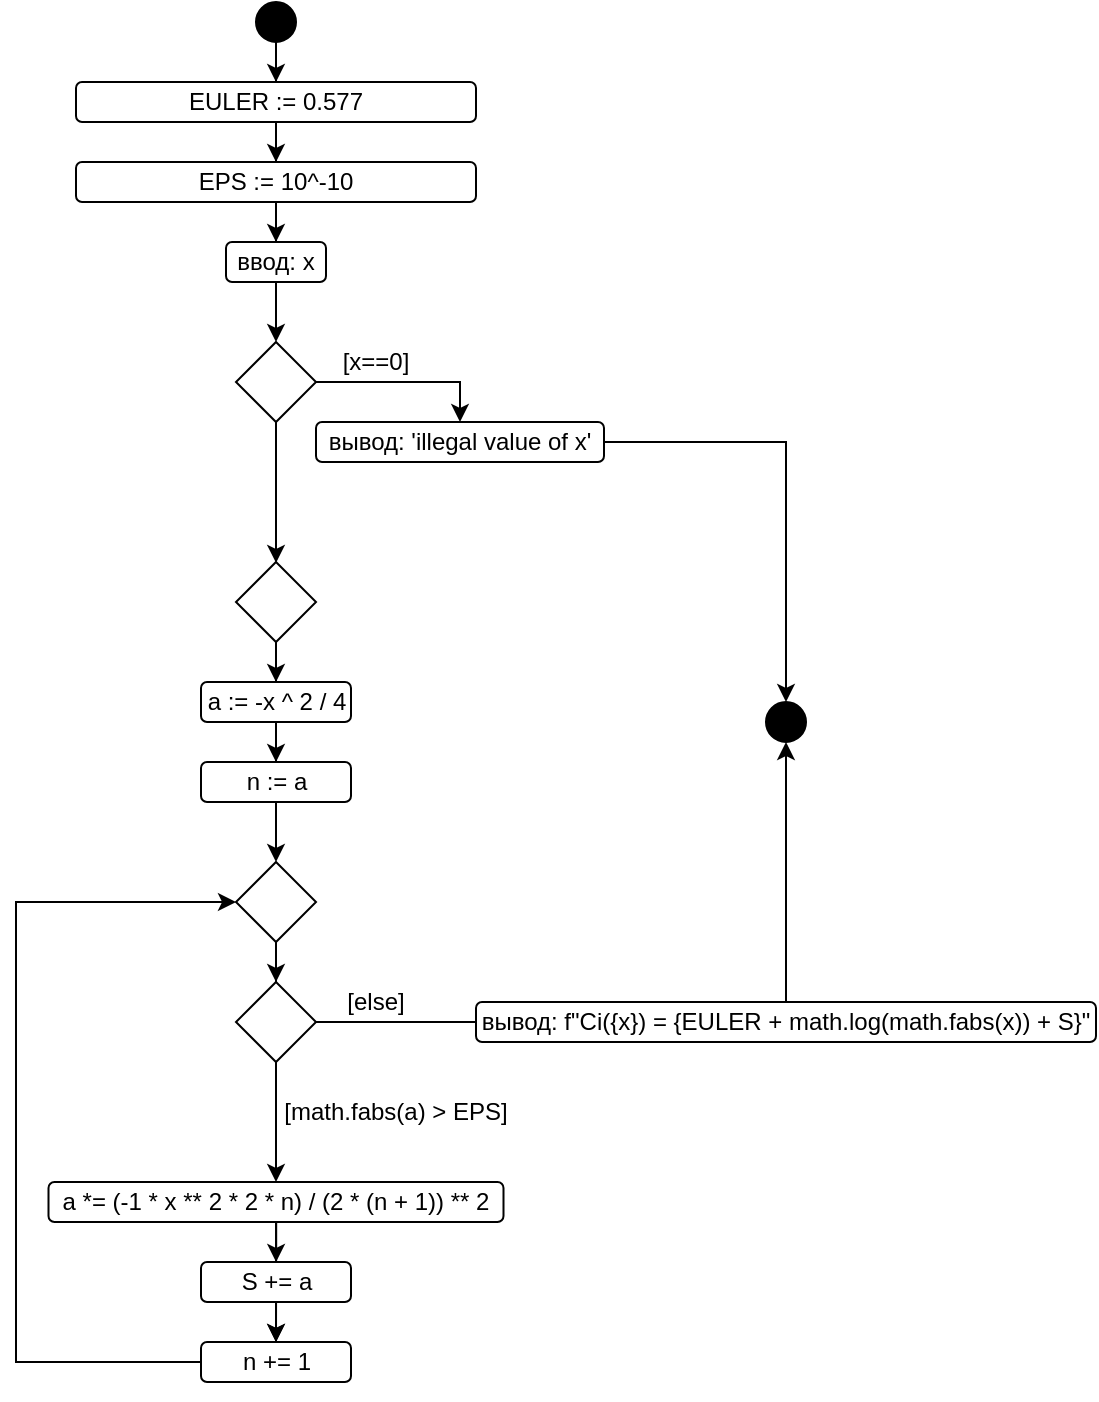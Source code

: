 <mxfile version="17.4.0" type="device"><diagram id="SqyRhHp8FWdGV2ehRhfR" name="Page-1"><mxGraphModel dx="358" dy="495" grid="1" gridSize="10" guides="1" tooltips="1" connect="1" arrows="1" fold="1" page="1" pageScale="1" pageWidth="827" pageHeight="1169" math="0" shadow="0"><root><mxCell id="0"/><mxCell id="1" parent="0"/><mxCell id="ft6eQYMFYYLUF8Cga9Hg-4" style="edgeStyle=orthogonalEdgeStyle;rounded=0;orthogonalLoop=1;jettySize=auto;html=1;entryX=0.5;entryY=0;entryDx=0;entryDy=0;fontFamily=Helvetica;fontColor=#000000;" edge="1" parent="1" source="ft6eQYMFYYLUF8Cga9Hg-1" target="ft6eQYMFYYLUF8Cga9Hg-2"><mxGeometry relative="1" as="geometry"/></mxCell><mxCell id="ft6eQYMFYYLUF8Cga9Hg-1" value="" style="ellipse;whiteSpace=wrap;html=1;aspect=fixed;fillColor=#000000;" vertex="1" parent="1"><mxGeometry x="430" y="30" width="20" height="20" as="geometry"/></mxCell><mxCell id="ft6eQYMFYYLUF8Cga9Hg-5" style="edgeStyle=orthogonalEdgeStyle;rounded=0;orthogonalLoop=1;jettySize=auto;html=1;entryX=0.5;entryY=0;entryDx=0;entryDy=0;fontFamily=Helvetica;fontColor=#000000;" edge="1" parent="1" source="ft6eQYMFYYLUF8Cga9Hg-2" target="ft6eQYMFYYLUF8Cga9Hg-3"><mxGeometry relative="1" as="geometry"/></mxCell><mxCell id="ft6eQYMFYYLUF8Cga9Hg-2" value="&lt;pre&gt;&lt;font face=&quot;Helvetica&quot;&gt;EULER := 0.577&lt;/font&gt;&lt;/pre&gt;" style="rounded=1;whiteSpace=wrap;html=1;" vertex="1" parent="1"><mxGeometry x="340" y="70" width="200" height="20" as="geometry"/></mxCell><mxCell id="ft6eQYMFYYLUF8Cga9Hg-7" style="edgeStyle=orthogonalEdgeStyle;rounded=0;orthogonalLoop=1;jettySize=auto;html=1;entryX=0.5;entryY=0;entryDx=0;entryDy=0;fontFamily=Helvetica;fontColor=#000000;" edge="1" parent="1" source="ft6eQYMFYYLUF8Cga9Hg-3" target="ft6eQYMFYYLUF8Cga9Hg-6"><mxGeometry relative="1" as="geometry"/></mxCell><mxCell id="ft6eQYMFYYLUF8Cga9Hg-3" value="&lt;pre&gt;&lt;font face=&quot;Helvetica&quot;&gt;EPS := 10^-10&lt;/font&gt;&lt;/pre&gt;" style="rounded=1;whiteSpace=wrap;html=1;" vertex="1" parent="1"><mxGeometry x="340" y="110" width="200" height="20" as="geometry"/></mxCell><mxCell id="ft6eQYMFYYLUF8Cga9Hg-9" style="edgeStyle=orthogonalEdgeStyle;rounded=0;orthogonalLoop=1;jettySize=auto;html=1;entryX=0.5;entryY=0;entryDx=0;entryDy=0;fontFamily=Helvetica;fontColor=#000000;" edge="1" parent="1" source="ft6eQYMFYYLUF8Cga9Hg-6" target="ft6eQYMFYYLUF8Cga9Hg-8"><mxGeometry relative="1" as="geometry"/></mxCell><mxCell id="ft6eQYMFYYLUF8Cga9Hg-6" value="&lt;pre&gt;&lt;font face=&quot;Helvetica&quot;&gt;ввод: x&lt;/font&gt;&lt;/pre&gt;" style="rounded=1;whiteSpace=wrap;html=1;" vertex="1" parent="1"><mxGeometry x="415" y="150" width="50" height="20" as="geometry"/></mxCell><mxCell id="ft6eQYMFYYLUF8Cga9Hg-18" style="edgeStyle=orthogonalEdgeStyle;rounded=0;orthogonalLoop=1;jettySize=auto;html=1;fontFamily=Helvetica;fontColor=#000000;entryX=0.5;entryY=0.011;entryDx=0;entryDy=0;entryPerimeter=0;" edge="1" parent="1" source="ft6eQYMFYYLUF8Cga9Hg-8" target="ft6eQYMFYYLUF8Cga9Hg-19"><mxGeometry relative="1" as="geometry"><mxPoint x="440" y="310.457" as="targetPoint"/></mxGeometry></mxCell><mxCell id="ft6eQYMFYYLUF8Cga9Hg-20" style="edgeStyle=orthogonalEdgeStyle;rounded=0;orthogonalLoop=1;jettySize=auto;html=1;entryX=0.5;entryY=0;entryDx=0;entryDy=0;fontFamily=Helvetica;fontColor=#000000;" edge="1" parent="1" source="ft6eQYMFYYLUF8Cga9Hg-8" target="ft6eQYMFYYLUF8Cga9Hg-15"><mxGeometry relative="1" as="geometry"><Array as="points"><mxPoint x="532" y="220"/></Array></mxGeometry></mxCell><mxCell id="ft6eQYMFYYLUF8Cga9Hg-8" value="" style="rhombus;whiteSpace=wrap;html=1;" vertex="1" parent="1"><mxGeometry x="420" y="200" width="40" height="40" as="geometry"/></mxCell><mxCell id="ft6eQYMFYYLUF8Cga9Hg-13" value="[x==0]" style="text;html=1;strokeColor=none;fillColor=none;align=center;verticalAlign=middle;whiteSpace=wrap;rounded=0;labelBackgroundColor=none;fontFamily=Helvetica;fontColor=#000000;" vertex="1" parent="1"><mxGeometry x="465" y="200" width="50" height="20" as="geometry"/></mxCell><mxCell id="ft6eQYMFYYLUF8Cga9Hg-22" style="edgeStyle=orthogonalEdgeStyle;rounded=0;orthogonalLoop=1;jettySize=auto;html=1;entryX=0.5;entryY=0;entryDx=0;entryDy=0;fontFamily=Helvetica;fontColor=#000000;" edge="1" parent="1" source="ft6eQYMFYYLUF8Cga9Hg-15" target="ft6eQYMFYYLUF8Cga9Hg-21"><mxGeometry relative="1" as="geometry"/></mxCell><mxCell id="ft6eQYMFYYLUF8Cga9Hg-15" value="&lt;pre&gt;&lt;font face=&quot;Helvetica&quot;&gt;вывод: 'illegal value of x'&lt;/font&gt;&lt;/pre&gt;" style="rounded=1;whiteSpace=wrap;html=1;" vertex="1" parent="1"><mxGeometry x="460" y="240" width="144" height="20" as="geometry"/></mxCell><mxCell id="ft6eQYMFYYLUF8Cga9Hg-24" style="edgeStyle=orthogonalEdgeStyle;rounded=0;orthogonalLoop=1;jettySize=auto;html=1;entryX=0.5;entryY=0;entryDx=0;entryDy=0;fontFamily=Helvetica;fontColor=#000000;" edge="1" parent="1" source="ft6eQYMFYYLUF8Cga9Hg-19" target="ft6eQYMFYYLUF8Cga9Hg-23"><mxGeometry relative="1" as="geometry"/></mxCell><mxCell id="ft6eQYMFYYLUF8Cga9Hg-19" value="" style="rhombus;whiteSpace=wrap;html=1;" vertex="1" parent="1"><mxGeometry x="420" y="310" width="40" height="40" as="geometry"/></mxCell><mxCell id="ft6eQYMFYYLUF8Cga9Hg-21" value="" style="ellipse;whiteSpace=wrap;html=1;aspect=fixed;fillColor=#000000;" vertex="1" parent="1"><mxGeometry x="685" y="380" width="20" height="20" as="geometry"/></mxCell><mxCell id="ft6eQYMFYYLUF8Cga9Hg-26" style="edgeStyle=orthogonalEdgeStyle;rounded=0;orthogonalLoop=1;jettySize=auto;html=1;entryX=0.5;entryY=0;entryDx=0;entryDy=0;fontFamily=Helvetica;fontColor=#000000;" edge="1" parent="1" source="ft6eQYMFYYLUF8Cga9Hg-23" target="ft6eQYMFYYLUF8Cga9Hg-25"><mxGeometry relative="1" as="geometry"/></mxCell><mxCell id="ft6eQYMFYYLUF8Cga9Hg-23" value="&lt;pre&gt;&lt;font face=&quot;Helvetica&quot;&gt;a := -x ^ 2 / 4&lt;/font&gt;&lt;/pre&gt;" style="rounded=1;whiteSpace=wrap;html=1;" vertex="1" parent="1"><mxGeometry x="402.5" y="370" width="75" height="20" as="geometry"/></mxCell><mxCell id="ft6eQYMFYYLUF8Cga9Hg-28" style="edgeStyle=orthogonalEdgeStyle;rounded=0;orthogonalLoop=1;jettySize=auto;html=1;entryX=0.5;entryY=0;entryDx=0;entryDy=0;fontFamily=Helvetica;fontColor=#000000;" edge="1" parent="1" source="ft6eQYMFYYLUF8Cga9Hg-25" target="ft6eQYMFYYLUF8Cga9Hg-27"><mxGeometry relative="1" as="geometry"/></mxCell><mxCell id="ft6eQYMFYYLUF8Cga9Hg-25" value="&lt;pre&gt;&lt;font face=&quot;Helvetica&quot;&gt;n := a&lt;/font&gt;&lt;/pre&gt;" style="rounded=1;whiteSpace=wrap;html=1;" vertex="1" parent="1"><mxGeometry x="402.5" y="410" width="75" height="20" as="geometry"/></mxCell><mxCell id="ft6eQYMFYYLUF8Cga9Hg-30" style="edgeStyle=orthogonalEdgeStyle;rounded=0;orthogonalLoop=1;jettySize=auto;html=1;entryX=0.5;entryY=0;entryDx=0;entryDy=0;fontFamily=Helvetica;fontColor=#000000;" edge="1" parent="1" source="ft6eQYMFYYLUF8Cga9Hg-27" target="ft6eQYMFYYLUF8Cga9Hg-29"><mxGeometry relative="1" as="geometry"/></mxCell><mxCell id="ft6eQYMFYYLUF8Cga9Hg-27" value="" style="rhombus;whiteSpace=wrap;html=1;" vertex="1" parent="1"><mxGeometry x="420" y="460" width="40" height="40" as="geometry"/></mxCell><mxCell id="ft6eQYMFYYLUF8Cga9Hg-31" style="edgeStyle=orthogonalEdgeStyle;rounded=0;orthogonalLoop=1;jettySize=auto;html=1;fontFamily=Helvetica;fontColor=#000000;" edge="1" parent="1" source="ft6eQYMFYYLUF8Cga9Hg-29"><mxGeometry relative="1" as="geometry"><mxPoint x="620" y="540" as="targetPoint"/></mxGeometry></mxCell><mxCell id="ft6eQYMFYYLUF8Cga9Hg-32" style="edgeStyle=orthogonalEdgeStyle;rounded=0;orthogonalLoop=1;jettySize=auto;html=1;fontFamily=Helvetica;fontColor=#000000;entryX=0.5;entryY=0;entryDx=0;entryDy=0;" edge="1" parent="1" source="ft6eQYMFYYLUF8Cga9Hg-29" target="ft6eQYMFYYLUF8Cga9Hg-35"><mxGeometry relative="1" as="geometry"><mxPoint x="440" y="600" as="targetPoint"/></mxGeometry></mxCell><mxCell id="ft6eQYMFYYLUF8Cga9Hg-29" value="" style="rhombus;whiteSpace=wrap;html=1;" vertex="1" parent="1"><mxGeometry x="420" y="520" width="40" height="40" as="geometry"/></mxCell><mxCell id="ft6eQYMFYYLUF8Cga9Hg-33" value="[else]" style="text;html=1;strokeColor=none;fillColor=none;align=center;verticalAlign=middle;whiteSpace=wrap;rounded=0;labelBackgroundColor=none;fontFamily=Helvetica;fontColor=#000000;" vertex="1" parent="1"><mxGeometry x="465" y="520" width="50" height="20" as="geometry"/></mxCell><mxCell id="ft6eQYMFYYLUF8Cga9Hg-34" value="[math.fabs(a) &amp;gt; EPS]" style="text;html=1;strokeColor=none;fillColor=none;align=center;verticalAlign=middle;whiteSpace=wrap;rounded=0;labelBackgroundColor=none;fontFamily=Helvetica;fontColor=#000000;" vertex="1" parent="1"><mxGeometry x="440" y="575" width="120" height="20" as="geometry"/></mxCell><mxCell id="ft6eQYMFYYLUF8Cga9Hg-38" style="edgeStyle=orthogonalEdgeStyle;rounded=0;orthogonalLoop=1;jettySize=auto;html=1;entryX=0.5;entryY=0;entryDx=0;entryDy=0;fontFamily=Helvetica;fontColor=#000000;" edge="1" parent="1" source="ft6eQYMFYYLUF8Cga9Hg-35" target="ft6eQYMFYYLUF8Cga9Hg-36"><mxGeometry relative="1" as="geometry"/></mxCell><mxCell id="ft6eQYMFYYLUF8Cga9Hg-41" value="" style="edgeStyle=orthogonalEdgeStyle;rounded=0;orthogonalLoop=1;jettySize=auto;html=1;fontFamily=Helvetica;fontColor=#000000;" edge="1" parent="1" source="ft6eQYMFYYLUF8Cga9Hg-35" target="ft6eQYMFYYLUF8Cga9Hg-37"><mxGeometry relative="1" as="geometry"/></mxCell><mxCell id="ft6eQYMFYYLUF8Cga9Hg-35" value="&lt;pre&gt;&lt;font face=&quot;Helvetica&quot;&gt;a *= (-1 * x ** 2 * 2 * n) / (2 * (n + 1)) ** 2&lt;/font&gt;&lt;/pre&gt;" style="rounded=1;whiteSpace=wrap;html=1;" vertex="1" parent="1"><mxGeometry x="326.25" y="620" width="227.5" height="20" as="geometry"/></mxCell><mxCell id="ft6eQYMFYYLUF8Cga9Hg-39" style="edgeStyle=orthogonalEdgeStyle;rounded=0;orthogonalLoop=1;jettySize=auto;html=1;entryX=0.5;entryY=0;entryDx=0;entryDy=0;fontFamily=Helvetica;fontColor=#000000;" edge="1" parent="1" source="ft6eQYMFYYLUF8Cga9Hg-36" target="ft6eQYMFYYLUF8Cga9Hg-37"><mxGeometry relative="1" as="geometry"/></mxCell><mxCell id="ft6eQYMFYYLUF8Cga9Hg-36" value="&lt;pre&gt;&lt;font face=&quot;Helvetica&quot;&gt;S += a&lt;/font&gt;&lt;/pre&gt;" style="rounded=1;whiteSpace=wrap;html=1;" vertex="1" parent="1"><mxGeometry x="402.5" y="660" width="75" height="20" as="geometry"/></mxCell><mxCell id="ft6eQYMFYYLUF8Cga9Hg-40" style="edgeStyle=orthogonalEdgeStyle;rounded=0;orthogonalLoop=1;jettySize=auto;html=1;entryX=0;entryY=0.5;entryDx=0;entryDy=0;fontFamily=Helvetica;fontColor=#000000;" edge="1" parent="1" source="ft6eQYMFYYLUF8Cga9Hg-37" target="ft6eQYMFYYLUF8Cga9Hg-27"><mxGeometry relative="1" as="geometry"><Array as="points"><mxPoint x="310" y="710"/><mxPoint x="310" y="480"/></Array></mxGeometry></mxCell><mxCell id="ft6eQYMFYYLUF8Cga9Hg-37" value="&lt;pre&gt;&lt;font face=&quot;Helvetica&quot;&gt;n += 1&lt;/font&gt;&lt;/pre&gt;" style="rounded=1;whiteSpace=wrap;html=1;" vertex="1" parent="1"><mxGeometry x="402.5" y="700" width="75" height="20" as="geometry"/></mxCell><mxCell id="ft6eQYMFYYLUF8Cga9Hg-43" style="edgeStyle=orthogonalEdgeStyle;rounded=0;orthogonalLoop=1;jettySize=auto;html=1;entryX=0.5;entryY=1;entryDx=0;entryDy=0;fontFamily=Helvetica;fontColor=#000000;" edge="1" parent="1" source="ft6eQYMFYYLUF8Cga9Hg-42" target="ft6eQYMFYYLUF8Cga9Hg-21"><mxGeometry relative="1" as="geometry"/></mxCell><mxCell id="ft6eQYMFYYLUF8Cga9Hg-42" value="&lt;pre&gt;&lt;font face=&quot;Helvetica&quot;&gt;вывод: f&quot;Ci({x}) = {EULER + math.log(math.fabs(x)) + S}&quot;&lt;/font&gt;&lt;/pre&gt;" style="rounded=1;whiteSpace=wrap;html=1;" vertex="1" parent="1"><mxGeometry x="540" y="530" width="310" height="20" as="geometry"/></mxCell></root></mxGraphModel></diagram></mxfile>